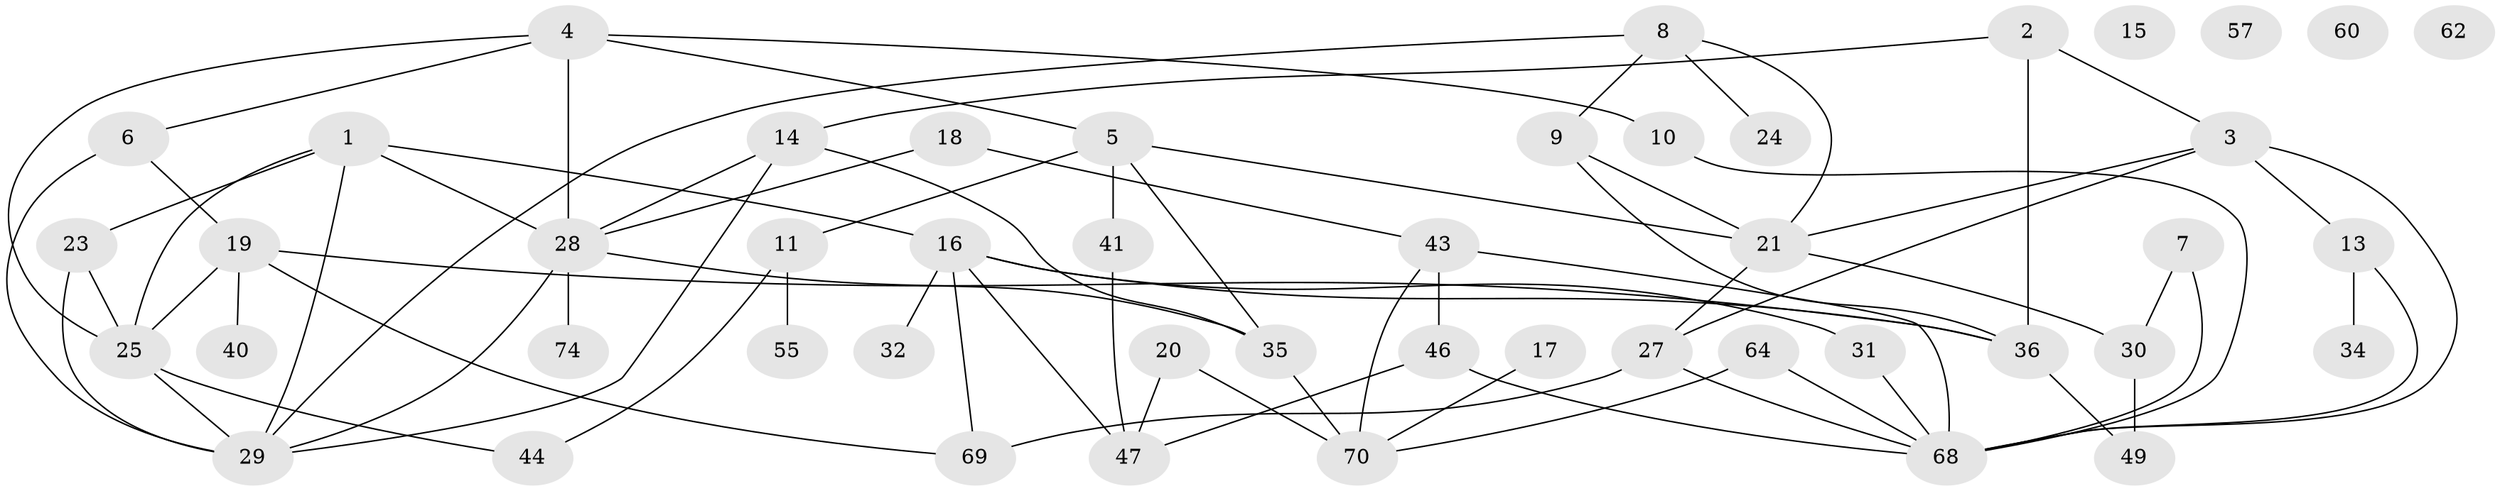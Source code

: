// original degree distribution, {4: 0.20512820512820512, 3: 0.28205128205128205, 2: 0.20512820512820512, 0: 0.05128205128205128, 1: 0.14102564102564102, 5: 0.0641025641025641, 6: 0.05128205128205128}
// Generated by graph-tools (version 1.1) at 2025/41/03/06/25 10:41:21]
// undirected, 48 vertices, 76 edges
graph export_dot {
graph [start="1"]
  node [color=gray90,style=filled];
  1 [super="+56"];
  2 [super="+45"];
  3 [super="+65"];
  4 [super="+67"];
  5 [super="+66"];
  6;
  7;
  8 [super="+12"];
  9 [super="+48"];
  10 [super="+52"];
  11 [super="+22"];
  13 [super="+78"];
  14 [super="+26"];
  15;
  16 [super="+63"];
  17;
  18;
  19 [super="+54"];
  20 [super="+58"];
  21 [super="+51"];
  23;
  24;
  25 [super="+33"];
  27 [super="+38"];
  28 [super="+42"];
  29 [super="+39"];
  30 [super="+50"];
  31 [super="+37"];
  32 [super="+61"];
  34;
  35 [super="+59"];
  36 [super="+73"];
  40;
  41;
  43 [super="+77"];
  44;
  46 [super="+53"];
  47 [super="+76"];
  49;
  55;
  57;
  60;
  62;
  64;
  68 [super="+71"];
  69 [super="+75"];
  70 [super="+72"];
  74;
  1 -- 23;
  1 -- 25;
  1 -- 16 [weight=2];
  1 -- 29;
  1 -- 28;
  2 -- 3;
  2 -- 14;
  2 -- 36;
  3 -- 13 [weight=2];
  3 -- 68;
  3 -- 27;
  3 -- 21;
  4 -- 6;
  4 -- 5;
  4 -- 10;
  4 -- 25;
  4 -- 28;
  5 -- 41;
  5 -- 11;
  5 -- 21;
  5 -- 35;
  6 -- 19;
  6 -- 29 [weight=2];
  7 -- 68;
  7 -- 30;
  8 -- 9;
  8 -- 29;
  8 -- 24;
  8 -- 21;
  9 -- 36;
  9 -- 21;
  10 -- 68;
  11 -- 44;
  11 -- 55;
  13 -- 34;
  13 -- 68;
  14 -- 28;
  14 -- 29;
  14 -- 35;
  16 -- 47;
  16 -- 32;
  16 -- 36;
  16 -- 69;
  16 -- 31;
  17 -- 70;
  18 -- 28;
  18 -- 43;
  19 -- 36;
  19 -- 40;
  19 -- 25;
  19 -- 69;
  20 -- 47;
  20 -- 70;
  21 -- 27;
  21 -- 30;
  23 -- 25;
  23 -- 29;
  25 -- 44;
  25 -- 29;
  27 -- 68;
  27 -- 69;
  28 -- 35;
  28 -- 74;
  28 -- 29;
  30 -- 49 [weight=2];
  31 -- 68;
  35 -- 70;
  36 -- 49;
  41 -- 47;
  43 -- 68;
  43 -- 46 [weight=2];
  43 -- 70;
  46 -- 68;
  46 -- 47;
  64 -- 70;
  64 -- 68;
}
